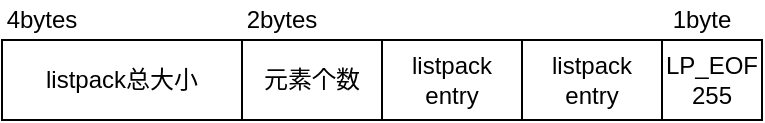 <mxfile version="12.2.4" pages="1"><diagram id="V4Km8TE-guqh9NMDpiHe" name="Page-1"><mxGraphModel dx="458" dy="553" grid="1" gridSize="10" guides="1" tooltips="1" connect="1" arrows="1" fold="1" page="1" pageScale="1" pageWidth="827" pageHeight="1169" math="0" shadow="0"><root><mxCell id="0"/><mxCell id="1" parent="0"/><mxCell id="2" value="listpack总大小" style="rounded=0;whiteSpace=wrap;html=1;" parent="1" vertex="1"><mxGeometry x="50" y="130" width="120" height="40" as="geometry"/></mxCell><mxCell id="3" value="元素个数" style="rounded=0;whiteSpace=wrap;html=1;" parent="1" vertex="1"><mxGeometry x="170" y="130" width="70" height="40" as="geometry"/></mxCell><mxCell id="4" value="4bytes" style="text;html=1;strokeColor=none;fillColor=none;align=center;verticalAlign=middle;whiteSpace=wrap;rounded=0;" parent="1" vertex="1"><mxGeometry x="50" y="110" width="40" height="20" as="geometry"/></mxCell><mxCell id="5" value="2bytes" style="text;html=1;strokeColor=none;fillColor=none;align=center;verticalAlign=middle;whiteSpace=wrap;rounded=0;" parent="1" vertex="1"><mxGeometry x="170" y="110" width="40" height="20" as="geometry"/></mxCell><mxCell id="10" value="" style="group" parent="1" vertex="1" connectable="0"><mxGeometry x="380" y="110" width="50" height="60" as="geometry"/></mxCell><mxCell id="6" value="LP_EOF&lt;br&gt;255" style="rounded=0;whiteSpace=wrap;html=1;" parent="10" vertex="1"><mxGeometry y="20" width="50" height="40" as="geometry"/></mxCell><mxCell id="7" value="1byte" style="text;html=1;strokeColor=none;fillColor=none;align=center;verticalAlign=middle;whiteSpace=wrap;rounded=0;" parent="10" vertex="1"><mxGeometry width="40" height="20" as="geometry"/></mxCell><mxCell id="11" value="listpack entry" style="rounded=0;whiteSpace=wrap;html=1;" parent="1" vertex="1"><mxGeometry x="240" y="130" width="70" height="40" as="geometry"/></mxCell><mxCell id="12" value="listpack entry" style="rounded=0;whiteSpace=wrap;html=1;" parent="1" vertex="1"><mxGeometry x="310" y="130" width="70" height="40" as="geometry"/></mxCell></root></mxGraphModel></diagram></mxfile>